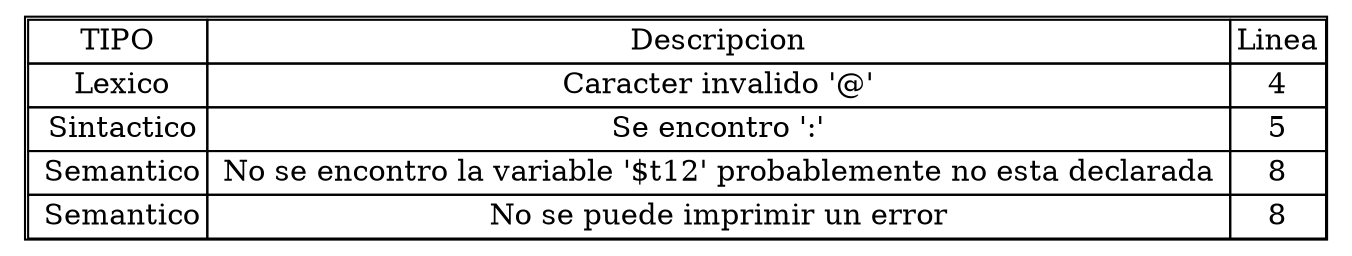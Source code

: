 digraph {
node0 [    shape=plaintext
    label=<

      <table cellspacing='0'>
      <tr><td>TIPO</td><td>Descripcion</td><td>Linea</td></tr>
<tr> <td> Lexico</td><td> Caracter invalido '@' </td><td> 4 </td> </tr><tr> <td> Sintactico</td><td> Se encontro ':' </td><td> 5 </td> </tr><tr> <td> Semantico</td><td> No se encontro la variable '$t12' probablemente no esta declarada </td><td> 8 </td> </tr><tr> <td> Semantico</td><td> No se puede imprimir un error </td><td> 8 </td> </tr>    </table>
>];}
